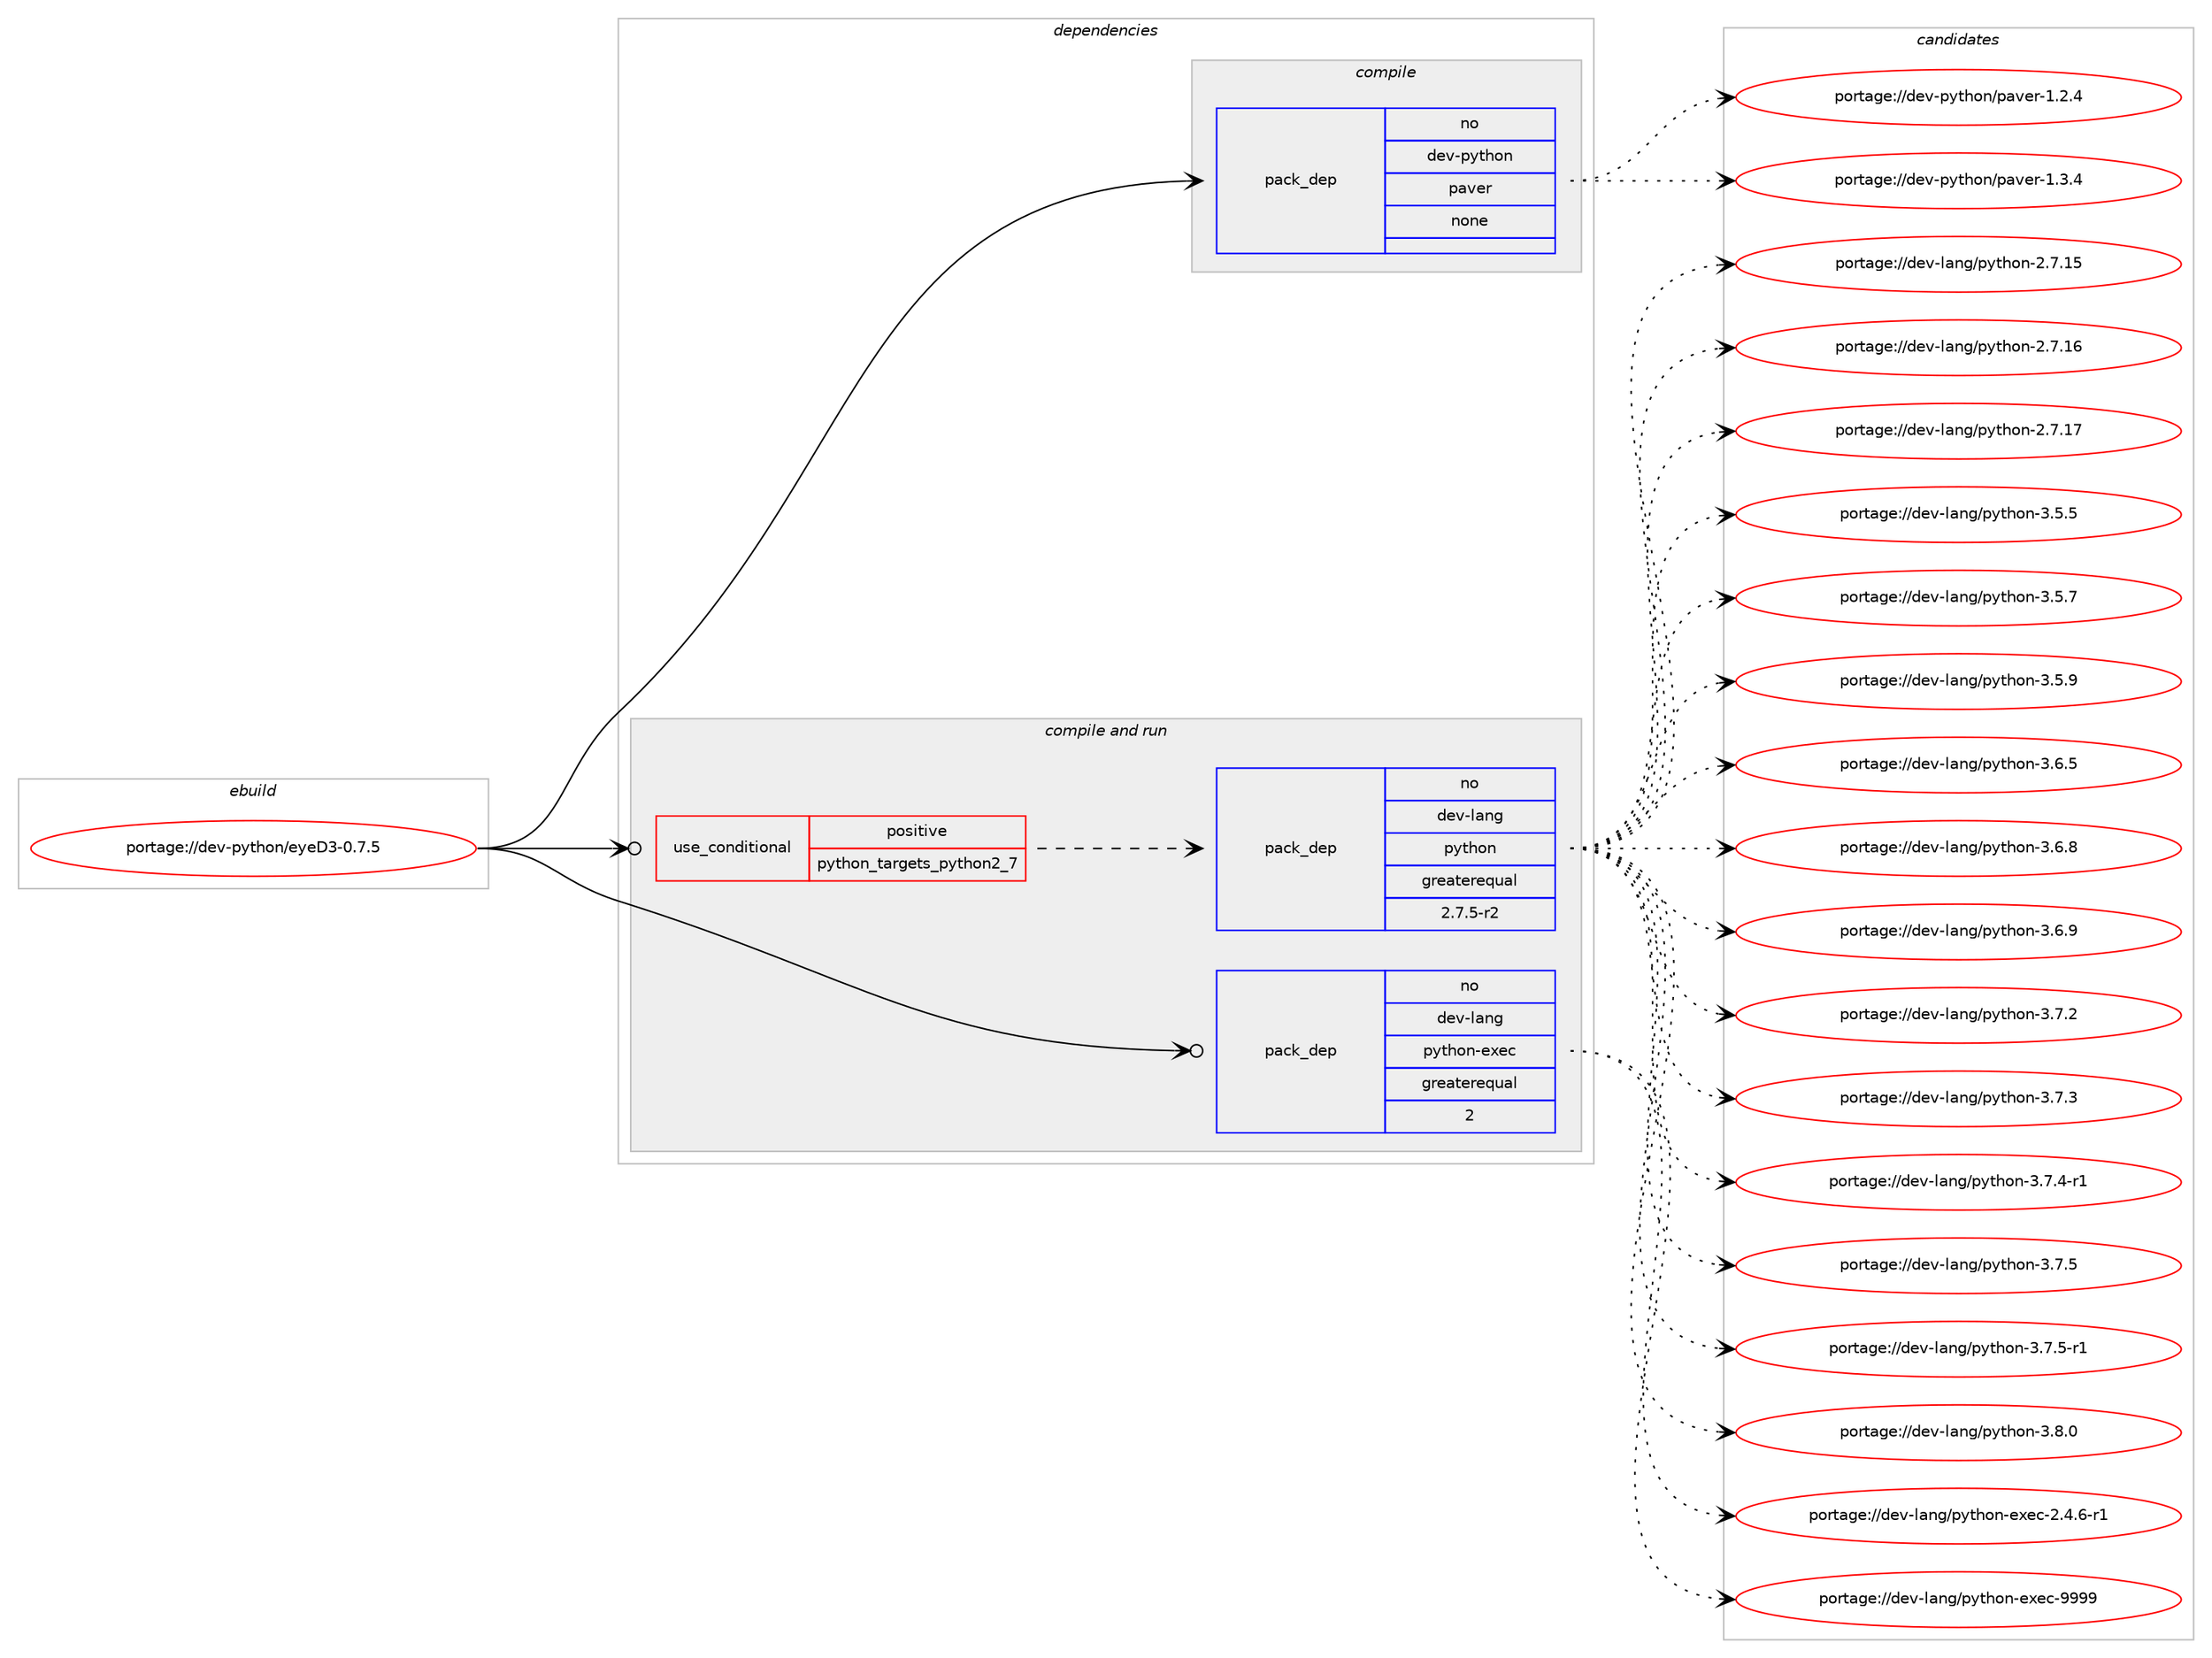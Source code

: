 digraph prolog {

# *************
# Graph options
# *************

newrank=true;
concentrate=true;
compound=true;
graph [rankdir=LR,fontname=Helvetica,fontsize=10,ranksep=1.5];#, ranksep=2.5, nodesep=0.2];
edge  [arrowhead=vee];
node  [fontname=Helvetica,fontsize=10];

# **********
# The ebuild
# **********

subgraph cluster_leftcol {
color=gray;
rank=same;
label=<<i>ebuild</i>>;
id [label="portage://dev-python/eyeD3-0.7.5", color=red, width=4, href="../dev-python/eyeD3-0.7.5.svg"];
}

# ****************
# The dependencies
# ****************

subgraph cluster_midcol {
color=gray;
label=<<i>dependencies</i>>;
subgraph cluster_compile {
fillcolor="#eeeeee";
style=filled;
label=<<i>compile</i>>;
subgraph pack106891 {
dependency138558 [label=<<TABLE BORDER="0" CELLBORDER="1" CELLSPACING="0" CELLPADDING="4" WIDTH="220"><TR><TD ROWSPAN="6" CELLPADDING="30">pack_dep</TD></TR><TR><TD WIDTH="110">no</TD></TR><TR><TD>dev-python</TD></TR><TR><TD>paver</TD></TR><TR><TD>none</TD></TR><TR><TD></TD></TR></TABLE>>, shape=none, color=blue];
}
id:e -> dependency138558:w [weight=20,style="solid",arrowhead="vee"];
}
subgraph cluster_compileandrun {
fillcolor="#eeeeee";
style=filled;
label=<<i>compile and run</i>>;
subgraph cond28349 {
dependency138559 [label=<<TABLE BORDER="0" CELLBORDER="1" CELLSPACING="0" CELLPADDING="4"><TR><TD ROWSPAN="3" CELLPADDING="10">use_conditional</TD></TR><TR><TD>positive</TD></TR><TR><TD>python_targets_python2_7</TD></TR></TABLE>>, shape=none, color=red];
subgraph pack106892 {
dependency138560 [label=<<TABLE BORDER="0" CELLBORDER="1" CELLSPACING="0" CELLPADDING="4" WIDTH="220"><TR><TD ROWSPAN="6" CELLPADDING="30">pack_dep</TD></TR><TR><TD WIDTH="110">no</TD></TR><TR><TD>dev-lang</TD></TR><TR><TD>python</TD></TR><TR><TD>greaterequal</TD></TR><TR><TD>2.7.5-r2</TD></TR></TABLE>>, shape=none, color=blue];
}
dependency138559:e -> dependency138560:w [weight=20,style="dashed",arrowhead="vee"];
}
id:e -> dependency138559:w [weight=20,style="solid",arrowhead="odotvee"];
subgraph pack106893 {
dependency138561 [label=<<TABLE BORDER="0" CELLBORDER="1" CELLSPACING="0" CELLPADDING="4" WIDTH="220"><TR><TD ROWSPAN="6" CELLPADDING="30">pack_dep</TD></TR><TR><TD WIDTH="110">no</TD></TR><TR><TD>dev-lang</TD></TR><TR><TD>python-exec</TD></TR><TR><TD>greaterequal</TD></TR><TR><TD>2</TD></TR></TABLE>>, shape=none, color=blue];
}
id:e -> dependency138561:w [weight=20,style="solid",arrowhead="odotvee"];
}
subgraph cluster_run {
fillcolor="#eeeeee";
style=filled;
label=<<i>run</i>>;
}
}

# **************
# The candidates
# **************

subgraph cluster_choices {
rank=same;
color=gray;
label=<<i>candidates</i>>;

subgraph choice106891 {
color=black;
nodesep=1;
choiceportage100101118451121211161041111104711297118101114454946504652 [label="portage://dev-python/paver-1.2.4", color=red, width=4,href="../dev-python/paver-1.2.4.svg"];
choiceportage100101118451121211161041111104711297118101114454946514652 [label="portage://dev-python/paver-1.3.4", color=red, width=4,href="../dev-python/paver-1.3.4.svg"];
dependency138558:e -> choiceportage100101118451121211161041111104711297118101114454946504652:w [style=dotted,weight="100"];
dependency138558:e -> choiceportage100101118451121211161041111104711297118101114454946514652:w [style=dotted,weight="100"];
}
subgraph choice106892 {
color=black;
nodesep=1;
choiceportage10010111845108971101034711212111610411111045504655464953 [label="portage://dev-lang/python-2.7.15", color=red, width=4,href="../dev-lang/python-2.7.15.svg"];
choiceportage10010111845108971101034711212111610411111045504655464954 [label="portage://dev-lang/python-2.7.16", color=red, width=4,href="../dev-lang/python-2.7.16.svg"];
choiceportage10010111845108971101034711212111610411111045504655464955 [label="portage://dev-lang/python-2.7.17", color=red, width=4,href="../dev-lang/python-2.7.17.svg"];
choiceportage100101118451089711010347112121116104111110455146534653 [label="portage://dev-lang/python-3.5.5", color=red, width=4,href="../dev-lang/python-3.5.5.svg"];
choiceportage100101118451089711010347112121116104111110455146534655 [label="portage://dev-lang/python-3.5.7", color=red, width=4,href="../dev-lang/python-3.5.7.svg"];
choiceportage100101118451089711010347112121116104111110455146534657 [label="portage://dev-lang/python-3.5.9", color=red, width=4,href="../dev-lang/python-3.5.9.svg"];
choiceportage100101118451089711010347112121116104111110455146544653 [label="portage://dev-lang/python-3.6.5", color=red, width=4,href="../dev-lang/python-3.6.5.svg"];
choiceportage100101118451089711010347112121116104111110455146544656 [label="portage://dev-lang/python-3.6.8", color=red, width=4,href="../dev-lang/python-3.6.8.svg"];
choiceportage100101118451089711010347112121116104111110455146544657 [label="portage://dev-lang/python-3.6.9", color=red, width=4,href="../dev-lang/python-3.6.9.svg"];
choiceportage100101118451089711010347112121116104111110455146554650 [label="portage://dev-lang/python-3.7.2", color=red, width=4,href="../dev-lang/python-3.7.2.svg"];
choiceportage100101118451089711010347112121116104111110455146554651 [label="portage://dev-lang/python-3.7.3", color=red, width=4,href="../dev-lang/python-3.7.3.svg"];
choiceportage1001011184510897110103471121211161041111104551465546524511449 [label="portage://dev-lang/python-3.7.4-r1", color=red, width=4,href="../dev-lang/python-3.7.4-r1.svg"];
choiceportage100101118451089711010347112121116104111110455146554653 [label="portage://dev-lang/python-3.7.5", color=red, width=4,href="../dev-lang/python-3.7.5.svg"];
choiceportage1001011184510897110103471121211161041111104551465546534511449 [label="portage://dev-lang/python-3.7.5-r1", color=red, width=4,href="../dev-lang/python-3.7.5-r1.svg"];
choiceportage100101118451089711010347112121116104111110455146564648 [label="portage://dev-lang/python-3.8.0", color=red, width=4,href="../dev-lang/python-3.8.0.svg"];
dependency138560:e -> choiceportage10010111845108971101034711212111610411111045504655464953:w [style=dotted,weight="100"];
dependency138560:e -> choiceportage10010111845108971101034711212111610411111045504655464954:w [style=dotted,weight="100"];
dependency138560:e -> choiceportage10010111845108971101034711212111610411111045504655464955:w [style=dotted,weight="100"];
dependency138560:e -> choiceportage100101118451089711010347112121116104111110455146534653:w [style=dotted,weight="100"];
dependency138560:e -> choiceportage100101118451089711010347112121116104111110455146534655:w [style=dotted,weight="100"];
dependency138560:e -> choiceportage100101118451089711010347112121116104111110455146534657:w [style=dotted,weight="100"];
dependency138560:e -> choiceportage100101118451089711010347112121116104111110455146544653:w [style=dotted,weight="100"];
dependency138560:e -> choiceportage100101118451089711010347112121116104111110455146544656:w [style=dotted,weight="100"];
dependency138560:e -> choiceportage100101118451089711010347112121116104111110455146544657:w [style=dotted,weight="100"];
dependency138560:e -> choiceportage100101118451089711010347112121116104111110455146554650:w [style=dotted,weight="100"];
dependency138560:e -> choiceportage100101118451089711010347112121116104111110455146554651:w [style=dotted,weight="100"];
dependency138560:e -> choiceportage1001011184510897110103471121211161041111104551465546524511449:w [style=dotted,weight="100"];
dependency138560:e -> choiceportage100101118451089711010347112121116104111110455146554653:w [style=dotted,weight="100"];
dependency138560:e -> choiceportage1001011184510897110103471121211161041111104551465546534511449:w [style=dotted,weight="100"];
dependency138560:e -> choiceportage100101118451089711010347112121116104111110455146564648:w [style=dotted,weight="100"];
}
subgraph choice106893 {
color=black;
nodesep=1;
choiceportage10010111845108971101034711212111610411111045101120101994550465246544511449 [label="portage://dev-lang/python-exec-2.4.6-r1", color=red, width=4,href="../dev-lang/python-exec-2.4.6-r1.svg"];
choiceportage10010111845108971101034711212111610411111045101120101994557575757 [label="portage://dev-lang/python-exec-9999", color=red, width=4,href="../dev-lang/python-exec-9999.svg"];
dependency138561:e -> choiceportage10010111845108971101034711212111610411111045101120101994550465246544511449:w [style=dotted,weight="100"];
dependency138561:e -> choiceportage10010111845108971101034711212111610411111045101120101994557575757:w [style=dotted,weight="100"];
}
}

}
